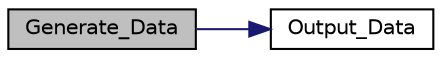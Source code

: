 digraph "Generate_Data"
{
  edge [fontname="Helvetica",fontsize="10",labelfontname="Helvetica",labelfontsize="10"];
  node [fontname="Helvetica",fontsize="10",shape=record];
  rankdir="LR";
  Node2 [label="Generate_Data",height=0.2,width=0.4,color="black", fillcolor="grey75", style="filled", fontcolor="black"];
  Node2 -> Node3 [color="midnightblue",fontsize="10",style="solid",fontname="Helvetica"];
  Node3 [label="Output_Data",height=0.2,width=0.4,color="black", fillcolor="white", style="filled",URL="$_data___generator_2_prototypes_8h.html#af552c71b8dfb2ef0f79eabc0025de558"];
}
